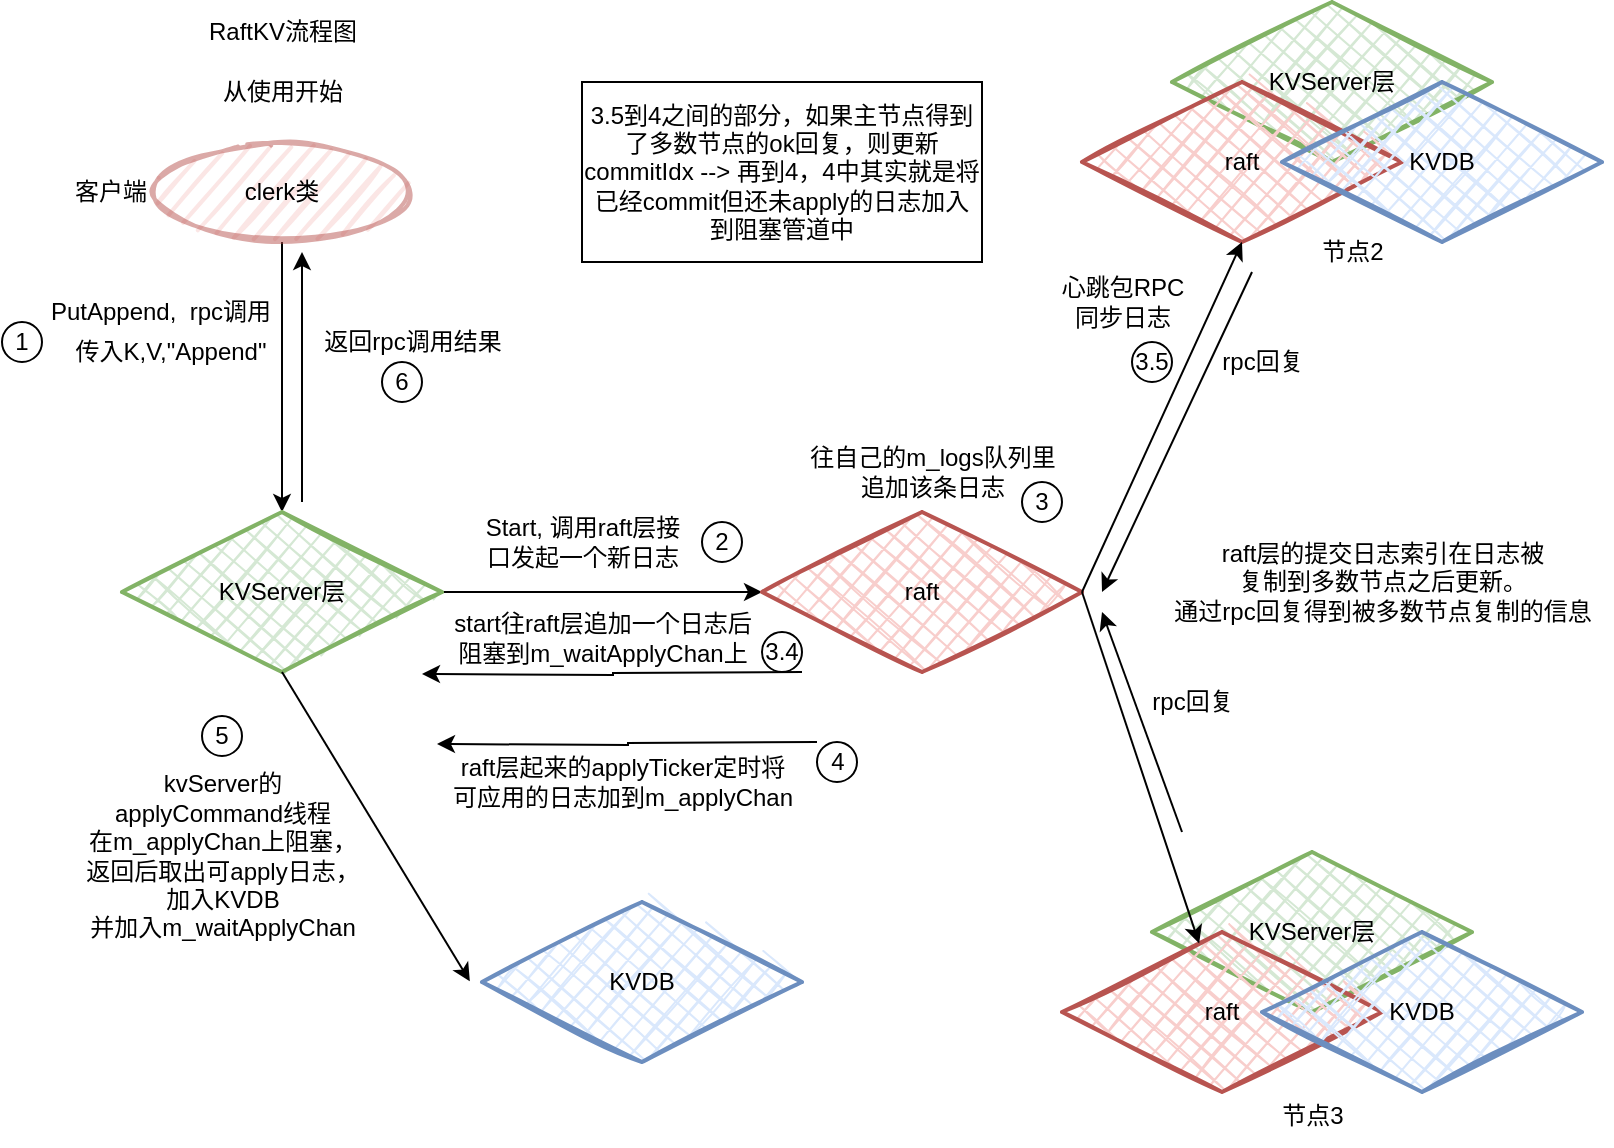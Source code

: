 <mxfile version="24.7.7">
  <diagram name="第 1 页" id="AAl-URtSO490ZZ052uOz">
    <mxGraphModel dx="1509" dy="777" grid="1" gridSize="10" guides="1" tooltips="1" connect="1" arrows="1" fold="1" page="1" pageScale="1" pageWidth="827" pageHeight="1169" math="0" shadow="0">
      <root>
        <mxCell id="0" />
        <mxCell id="1" parent="0" />
        <mxCell id="2eiBVhF6BEv-scnspPYw-1" value="RaftKV流程图" style="text;html=1;align=center;verticalAlign=middle;resizable=0;points=[];autosize=1;strokeColor=none;fillColor=none;" parent="1" vertex="1">
          <mxGeometry x="100" y="115" width="100" height="30" as="geometry" />
        </mxCell>
        <mxCell id="2eiBVhF6BEv-scnspPYw-2" value="从使用开始" style="text;html=1;align=center;verticalAlign=middle;resizable=0;points=[];autosize=1;strokeColor=none;fillColor=none;" parent="1" vertex="1">
          <mxGeometry x="110" y="145" width="80" height="30" as="geometry" />
        </mxCell>
        <mxCell id="hWjkkOMA_zwvNjJ-D_E5-15" style="edgeStyle=orthogonalEdgeStyle;curved=1;rounded=0;orthogonalLoop=1;jettySize=auto;html=1;entryX=0.5;entryY=0;entryDx=0;entryDy=0;" edge="1" parent="1" source="2eiBVhF6BEv-scnspPYw-3" target="2eiBVhF6BEv-scnspPYw-6">
          <mxGeometry relative="1" as="geometry" />
        </mxCell>
        <mxCell id="2eiBVhF6BEv-scnspPYw-3" value="clerk类" style="ellipse;whiteSpace=wrap;html=1;strokeWidth=2;fillWeight=2;hachureGap=8;fillColor=#f8cecc;fillStyle=dots;sketch=1;opacity=50;strokeColor=#b85450;" parent="1" vertex="1">
          <mxGeometry x="85" y="185" width="130" height="50" as="geometry" />
        </mxCell>
        <mxCell id="2eiBVhF6BEv-scnspPYw-5" value="客户端" style="text;html=1;align=center;verticalAlign=middle;resizable=0;points=[];autosize=1;strokeColor=none;fillColor=none;" parent="1" vertex="1">
          <mxGeometry x="34" y="195" width="60" height="30" as="geometry" />
        </mxCell>
        <mxCell id="2eiBVhF6BEv-scnspPYw-15" style="edgeStyle=orthogonalEdgeStyle;rounded=0;orthogonalLoop=1;jettySize=auto;html=1;entryX=0;entryY=0.5;entryDx=0;entryDy=0;" parent="1" source="2eiBVhF6BEv-scnspPYw-6" target="2eiBVhF6BEv-scnspPYw-7" edge="1">
          <mxGeometry relative="1" as="geometry" />
        </mxCell>
        <mxCell id="2eiBVhF6BEv-scnspPYw-6" value="KVServer层" style="rhombus;whiteSpace=wrap;html=1;strokeWidth=2;fillWeight=-1;hachureGap=8;fillStyle=cross-hatch;fillColor=#d5e8d4;sketch=1;strokeColor=#82b366;" parent="1" vertex="1">
          <mxGeometry x="70" y="370" width="160" height="80" as="geometry" />
        </mxCell>
        <mxCell id="2eiBVhF6BEv-scnspPYw-7" value="raft" style="rhombus;whiteSpace=wrap;html=1;strokeWidth=2;fillWeight=-1;hachureGap=8;fillStyle=cross-hatch;fillColor=#f8cecc;sketch=1;strokeColor=#b85450;" parent="1" vertex="1">
          <mxGeometry x="390" y="370" width="160" height="80" as="geometry" />
        </mxCell>
        <mxCell id="2eiBVhF6BEv-scnspPYw-8" value="KVDB" style="rhombus;whiteSpace=wrap;html=1;strokeWidth=2;fillWeight=-1;hachureGap=8;fillStyle=cross-hatch;fillColor=#dae8fc;sketch=1;strokeColor=#6c8ebf;" parent="1" vertex="1">
          <mxGeometry x="250" y="565" width="160" height="80" as="geometry" />
        </mxCell>
        <mxCell id="2eiBVhF6BEv-scnspPYw-10" value="PutAppend,&amp;nbsp; rpc调用" style="text;html=1;align=center;verticalAlign=middle;resizable=0;points=[];autosize=1;strokeColor=none;fillColor=none;" parent="1" vertex="1">
          <mxGeometry x="24" y="255" width="130" height="30" as="geometry" />
        </mxCell>
        <mxCell id="2eiBVhF6BEv-scnspPYw-11" value="传入K,V,&quot;Append&quot;" style="text;html=1;align=center;verticalAlign=middle;resizable=0;points=[];autosize=1;strokeColor=none;fillColor=none;" parent="1" vertex="1">
          <mxGeometry x="34" y="275" width="120" height="30" as="geometry" />
        </mxCell>
        <mxCell id="2eiBVhF6BEv-scnspPYw-14" value="1" style="ellipse;whiteSpace=wrap;html=1;aspect=fixed;" parent="1" vertex="1">
          <mxGeometry x="10" y="275" width="20" height="20" as="geometry" />
        </mxCell>
        <mxCell id="2eiBVhF6BEv-scnspPYw-16" value="Start, 调用raft层接&lt;div&gt;口发起一个新日志&lt;/div&gt;" style="text;html=1;align=center;verticalAlign=middle;resizable=0;points=[];autosize=1;strokeColor=none;fillColor=none;" parent="1" vertex="1">
          <mxGeometry x="240" y="365" width="120" height="40" as="geometry" />
        </mxCell>
        <mxCell id="2eiBVhF6BEv-scnspPYw-17" value="2" style="ellipse;whiteSpace=wrap;html=1;aspect=fixed;" parent="1" vertex="1">
          <mxGeometry x="360" y="375" width="20" height="20" as="geometry" />
        </mxCell>
        <mxCell id="2eiBVhF6BEv-scnspPYw-19" value="往自己的m_logs队列里&lt;div&gt;追加该条日志&lt;/div&gt;" style="text;html=1;align=center;verticalAlign=middle;resizable=0;points=[];autosize=1;strokeColor=none;fillColor=none;" parent="1" vertex="1">
          <mxGeometry x="400" y="330" width="150" height="40" as="geometry" />
        </mxCell>
        <mxCell id="2eiBVhF6BEv-scnspPYw-20" value="3" style="ellipse;whiteSpace=wrap;html=1;aspect=fixed;" parent="1" vertex="1">
          <mxGeometry x="520" y="355" width="20" height="20" as="geometry" />
        </mxCell>
        <mxCell id="2eiBVhF6BEv-scnspPYw-21" value="start往raft层追加一个日志后&lt;div&gt;阻塞到&lt;span style=&quot;background-color: initial;&quot;&gt;m_waitApplyChan上&lt;/span&gt;&lt;/div&gt;" style="text;html=1;align=center;verticalAlign=middle;resizable=0;points=[];autosize=1;strokeColor=none;fillColor=none;" parent="1" vertex="1">
          <mxGeometry x="225" y="413" width="170" height="40" as="geometry" />
        </mxCell>
        <mxCell id="2eiBVhF6BEv-scnspPYw-22" style="edgeStyle=orthogonalEdgeStyle;rounded=0;orthogonalLoop=1;jettySize=auto;html=1;" parent="1" edge="1">
          <mxGeometry relative="1" as="geometry">
            <mxPoint x="417.5" y="485" as="sourcePoint" />
            <mxPoint x="227.5" y="486" as="targetPoint" />
          </mxGeometry>
        </mxCell>
        <mxCell id="2eiBVhF6BEv-scnspPYw-23" value="raft层起来的applyTicker定时将&lt;div&gt;可应用的日志加到m_applyChan&lt;/div&gt;" style="text;html=1;align=center;verticalAlign=middle;resizable=0;points=[];autosize=1;strokeColor=none;fillColor=none;" parent="1" vertex="1">
          <mxGeometry x="225" y="485" width="190" height="40" as="geometry" />
        </mxCell>
        <mxCell id="2eiBVhF6BEv-scnspPYw-24" value="4" style="ellipse;whiteSpace=wrap;html=1;aspect=fixed;" parent="1" vertex="1">
          <mxGeometry x="417.5" y="485" width="20" height="20" as="geometry" />
        </mxCell>
        <mxCell id="2eiBVhF6BEv-scnspPYw-25" value="" style="endArrow=classic;html=1;rounded=0;" parent="1" edge="1">
          <mxGeometry width="50" height="50" relative="1" as="geometry">
            <mxPoint x="160" y="365" as="sourcePoint" />
            <mxPoint x="160" y="240" as="targetPoint" />
          </mxGeometry>
        </mxCell>
        <mxCell id="2eiBVhF6BEv-scnspPYw-26" value="返回rpc调用结果" style="text;html=1;align=center;verticalAlign=middle;resizable=0;points=[];autosize=1;strokeColor=none;fillColor=none;" parent="1" vertex="1">
          <mxGeometry x="160" y="270" width="110" height="30" as="geometry" />
        </mxCell>
        <mxCell id="2eiBVhF6BEv-scnspPYw-27" value="" style="endArrow=classic;html=1;rounded=0;entryX=-0.038;entryY=0.496;entryDx=0;entryDy=0;entryPerimeter=0;exitX=0.5;exitY=1;exitDx=0;exitDy=0;" parent="1" source="2eiBVhF6BEv-scnspPYw-6" target="2eiBVhF6BEv-scnspPYw-8" edge="1">
          <mxGeometry width="50" height="50" relative="1" as="geometry">
            <mxPoint x="80" y="585" as="sourcePoint" />
            <mxPoint x="130" y="535" as="targetPoint" />
          </mxGeometry>
        </mxCell>
        <mxCell id="2eiBVhF6BEv-scnspPYw-28" value="kvServer的&lt;div&gt;applyCommand线程&lt;div&gt;在m_applyChan上阻塞，&lt;/div&gt;&lt;div&gt;&lt;span style=&quot;background-color: initial;&quot;&gt;返回后取出可apply日志，&lt;/span&gt;&lt;/div&gt;&lt;div&gt;&lt;span style=&quot;background-color: initial;&quot;&gt;加入KVDB&lt;/span&gt;&lt;/div&gt;&lt;div&gt;并加入&lt;span style=&quot;background-color: initial;&quot;&gt;m_waitApplyChan&lt;/span&gt;&lt;/div&gt;&lt;/div&gt;" style="text;html=1;align=center;verticalAlign=middle;resizable=0;points=[];autosize=1;strokeColor=none;fillColor=none;" parent="1" vertex="1">
          <mxGeometry x="40" y="492" width="160" height="100" as="geometry" />
        </mxCell>
        <mxCell id="2eiBVhF6BEv-scnspPYw-29" value="5" style="ellipse;whiteSpace=wrap;html=1;aspect=fixed;" parent="1" vertex="1">
          <mxGeometry x="110" y="472" width="20" height="20" as="geometry" />
        </mxCell>
        <mxCell id="2eiBVhF6BEv-scnspPYw-30" style="edgeStyle=orthogonalEdgeStyle;rounded=0;orthogonalLoop=1;jettySize=auto;html=1;" parent="1" edge="1">
          <mxGeometry relative="1" as="geometry">
            <mxPoint x="410" y="450" as="sourcePoint" />
            <mxPoint x="220" y="451" as="targetPoint" />
          </mxGeometry>
        </mxCell>
        <mxCell id="2eiBVhF6BEv-scnspPYw-31" value="3.4" style="ellipse;whiteSpace=wrap;html=1;aspect=fixed;" parent="1" vertex="1">
          <mxGeometry x="390" y="430" width="20" height="20" as="geometry" />
        </mxCell>
        <mxCell id="2eiBVhF6BEv-scnspPYw-32" value="6" style="ellipse;whiteSpace=wrap;html=1;aspect=fixed;" parent="1" vertex="1">
          <mxGeometry x="200" y="295" width="20" height="20" as="geometry" />
        </mxCell>
        <mxCell id="2eiBVhF6BEv-scnspPYw-34" value="KVServer层" style="rhombus;whiteSpace=wrap;html=1;strokeWidth=2;fillWeight=-1;hachureGap=8;fillStyle=cross-hatch;fillColor=#d5e8d4;sketch=1;strokeColor=#82b366;" parent="1" vertex="1">
          <mxGeometry x="595" y="115" width="160" height="80" as="geometry" />
        </mxCell>
        <mxCell id="2eiBVhF6BEv-scnspPYw-35" value="raft" style="rhombus;whiteSpace=wrap;html=1;strokeWidth=2;fillWeight=-1;hachureGap=8;fillStyle=cross-hatch;fillColor=#f8cecc;sketch=1;strokeColor=#b85450;" parent="1" vertex="1">
          <mxGeometry x="550" y="155" width="160" height="80" as="geometry" />
        </mxCell>
        <mxCell id="2eiBVhF6BEv-scnspPYw-36" value="KVDB" style="rhombus;whiteSpace=wrap;html=1;strokeWidth=2;fillWeight=-1;hachureGap=8;fillStyle=cross-hatch;fillColor=#dae8fc;sketch=1;strokeColor=#6c8ebf;" parent="1" vertex="1">
          <mxGeometry x="650" y="155" width="160" height="80" as="geometry" />
        </mxCell>
        <mxCell id="2eiBVhF6BEv-scnspPYw-42" value="raft层的提交日志索引&lt;span style=&quot;background-color: initial;&quot;&gt;在日志被&lt;/span&gt;&lt;div&gt;&lt;span style=&quot;background-color: initial;&quot;&gt;复制到&lt;/span&gt;&lt;span style=&quot;background-color: initial;&quot;&gt;多数节点之后更新。&lt;/span&gt;&lt;div&gt;&lt;span style=&quot;background-color: initial;&quot;&gt;通过rpc回复得到被多数节点复制的信息&lt;/span&gt;&lt;/div&gt;&lt;/div&gt;" style="text;html=1;align=center;verticalAlign=middle;resizable=0;points=[];autosize=1;strokeColor=none;fillColor=none;" parent="1" vertex="1">
          <mxGeometry x="585" y="375" width="230" height="60" as="geometry" />
        </mxCell>
        <mxCell id="2eiBVhF6BEv-scnspPYw-46" value="心跳包RPC&lt;div&gt;同步日志&lt;/div&gt;" style="text;html=1;align=center;verticalAlign=middle;resizable=0;points=[];autosize=1;strokeColor=none;fillColor=none;" parent="1" vertex="1">
          <mxGeometry x="530" y="245" width="80" height="40" as="geometry" />
        </mxCell>
        <mxCell id="2eiBVhF6BEv-scnspPYw-50" value="rpc回复" style="text;html=1;align=center;verticalAlign=middle;resizable=0;points=[];autosize=1;strokeColor=none;fillColor=none;" parent="1" vertex="1">
          <mxGeometry x="610" y="280" width="60" height="30" as="geometry" />
        </mxCell>
        <mxCell id="2eiBVhF6BEv-scnspPYw-51" value="节点2" style="text;html=1;align=center;verticalAlign=middle;resizable=0;points=[];autosize=1;strokeColor=none;fillColor=none;" parent="1" vertex="1">
          <mxGeometry x="660" y="225" width="50" height="30" as="geometry" />
        </mxCell>
        <mxCell id="hWjkkOMA_zwvNjJ-D_E5-1" value="3.5" style="ellipse;whiteSpace=wrap;html=1;aspect=fixed;" vertex="1" parent="1">
          <mxGeometry x="575" y="285" width="20" height="20" as="geometry" />
        </mxCell>
        <mxCell id="hWjkkOMA_zwvNjJ-D_E5-2" value="3.5到4之间的部分，如果主节点得到了多数节点的ok回复，则更新commitIdx --&amp;gt; 再到4，4中其实就是将已经commit但还未apply的日志加入到阻塞管道中" style="whiteSpace=wrap;html=1;" vertex="1" parent="1">
          <mxGeometry x="300" y="155" width="200" height="90" as="geometry" />
        </mxCell>
        <mxCell id="hWjkkOMA_zwvNjJ-D_E5-16" value="KVServer层" style="rhombus;whiteSpace=wrap;html=1;strokeWidth=2;fillWeight=-1;hachureGap=8;fillStyle=cross-hatch;fillColor=#d5e8d4;sketch=1;strokeColor=#82b366;" vertex="1" parent="1">
          <mxGeometry x="585" y="540" width="160" height="80" as="geometry" />
        </mxCell>
        <mxCell id="hWjkkOMA_zwvNjJ-D_E5-17" value="raft" style="rhombus;whiteSpace=wrap;html=1;strokeWidth=2;fillWeight=-1;hachureGap=8;fillStyle=cross-hatch;fillColor=#f8cecc;sketch=1;strokeColor=#b85450;" vertex="1" parent="1">
          <mxGeometry x="540" y="580" width="160" height="80" as="geometry" />
        </mxCell>
        <mxCell id="hWjkkOMA_zwvNjJ-D_E5-18" value="KVDB" style="rhombus;whiteSpace=wrap;html=1;strokeWidth=2;fillWeight=-1;hachureGap=8;fillStyle=cross-hatch;fillColor=#dae8fc;sketch=1;strokeColor=#6c8ebf;" vertex="1" parent="1">
          <mxGeometry x="640" y="580" width="160" height="80" as="geometry" />
        </mxCell>
        <mxCell id="hWjkkOMA_zwvNjJ-D_E5-19" value="节点3" style="text;html=1;align=center;verticalAlign=middle;resizable=0;points=[];autosize=1;strokeColor=none;fillColor=none;" vertex="1" parent="1">
          <mxGeometry x="640" y="657" width="50" height="30" as="geometry" />
        </mxCell>
        <mxCell id="hWjkkOMA_zwvNjJ-D_E5-20" value="" style="endArrow=classic;html=1;rounded=0;curved=1;entryX=0.5;entryY=1;entryDx=0;entryDy=0;exitX=1;exitY=0.5;exitDx=0;exitDy=0;" edge="1" parent="1" source="2eiBVhF6BEv-scnspPYw-7" target="2eiBVhF6BEv-scnspPYw-35">
          <mxGeometry width="50" height="50" relative="1" as="geometry">
            <mxPoint x="600" y="410" as="sourcePoint" />
            <mxPoint x="650" y="360" as="targetPoint" />
          </mxGeometry>
        </mxCell>
        <mxCell id="hWjkkOMA_zwvNjJ-D_E5-21" value="" style="endArrow=classic;html=1;rounded=0;curved=1;exitX=1;exitY=0.5;exitDx=0;exitDy=0;" edge="1" parent="1" source="2eiBVhF6BEv-scnspPYw-7" target="hWjkkOMA_zwvNjJ-D_E5-17">
          <mxGeometry width="50" height="50" relative="1" as="geometry">
            <mxPoint x="560" y="470" as="sourcePoint" />
            <mxPoint x="610" y="420" as="targetPoint" />
          </mxGeometry>
        </mxCell>
        <mxCell id="hWjkkOMA_zwvNjJ-D_E5-22" value="" style="endArrow=classic;html=1;rounded=0;curved=1;" edge="1" parent="1">
          <mxGeometry width="50" height="50" relative="1" as="geometry">
            <mxPoint x="635" y="250" as="sourcePoint" />
            <mxPoint x="560" y="410" as="targetPoint" />
          </mxGeometry>
        </mxCell>
        <mxCell id="hWjkkOMA_zwvNjJ-D_E5-23" value="" style="endArrow=classic;html=1;rounded=0;curved=1;" edge="1" parent="1">
          <mxGeometry width="50" height="50" relative="1" as="geometry">
            <mxPoint x="600" y="530" as="sourcePoint" />
            <mxPoint x="560" y="420" as="targetPoint" />
          </mxGeometry>
        </mxCell>
        <mxCell id="hWjkkOMA_zwvNjJ-D_E5-24" value="rpc回复" style="text;html=1;align=center;verticalAlign=middle;resizable=0;points=[];autosize=1;strokeColor=none;fillColor=none;" vertex="1" parent="1">
          <mxGeometry x="575" y="450" width="60" height="30" as="geometry" />
        </mxCell>
      </root>
    </mxGraphModel>
  </diagram>
</mxfile>

